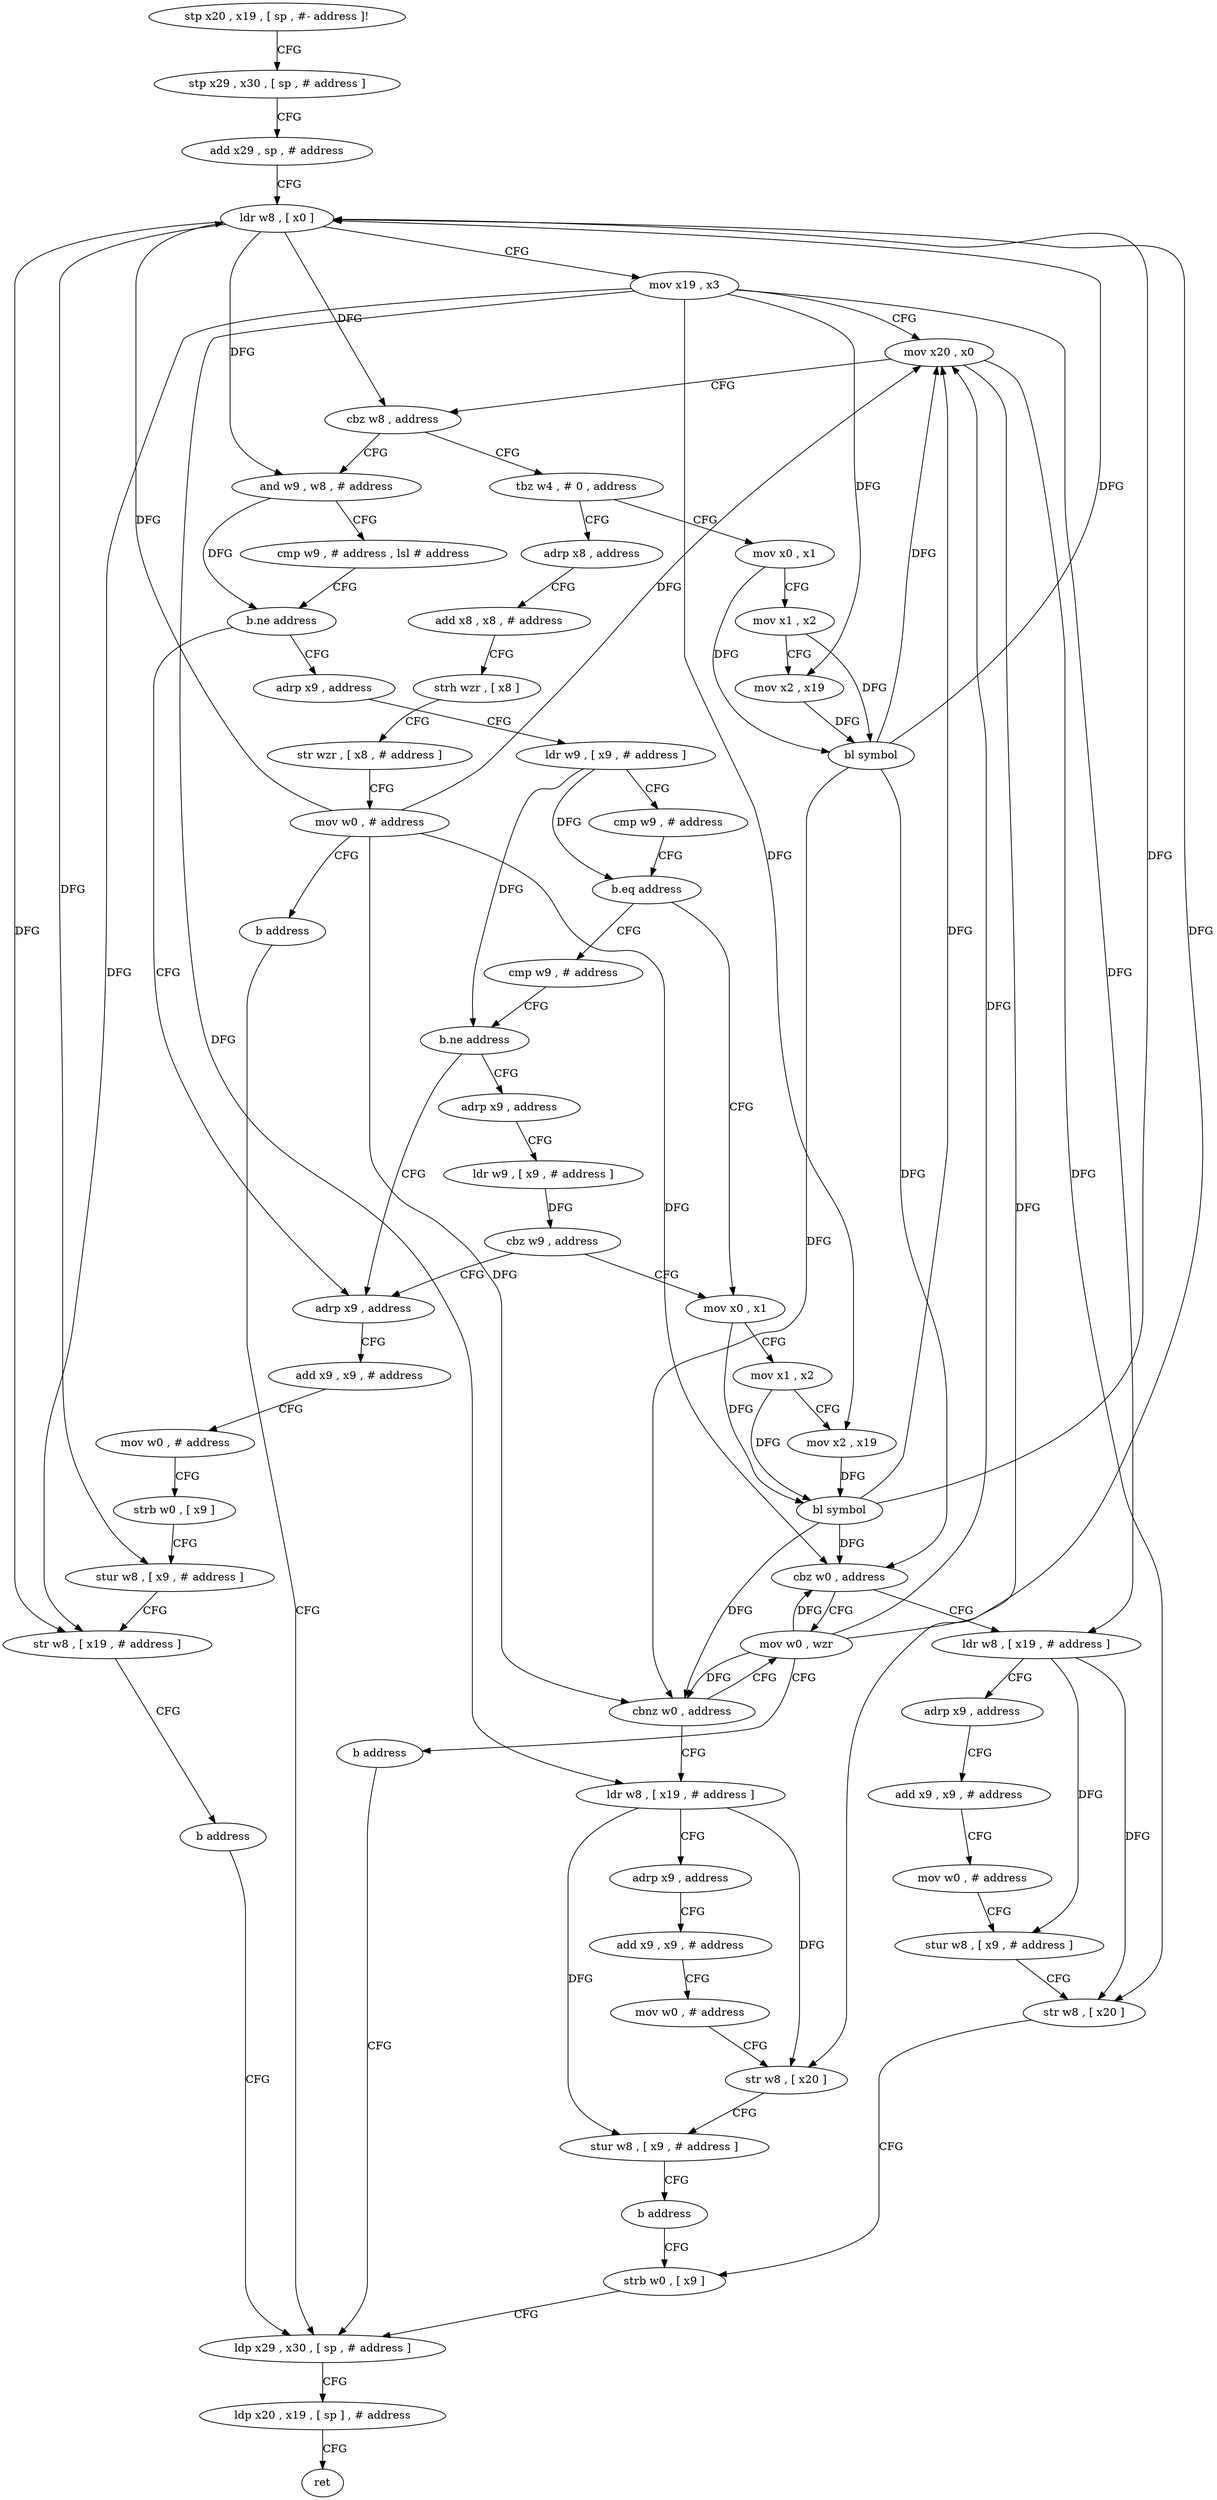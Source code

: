 digraph "func" {
"4232720" [label = "stp x20 , x19 , [ sp , #- address ]!" ]
"4232724" [label = "stp x29 , x30 , [ sp , # address ]" ]
"4232728" [label = "add x29 , sp , # address" ]
"4232732" [label = "ldr w8 , [ x0 ]" ]
"4232736" [label = "mov x19 , x3" ]
"4232740" [label = "mov x20 , x0" ]
"4232744" [label = "cbz w8 , address" ]
"4232824" [label = "tbz w4 , # 0 , address" ]
"4232748" [label = "and w9 , w8 , # address" ]
"4232852" [label = "mov x0 , x1" ]
"4232828" [label = "adrp x8 , address" ]
"4232752" [label = "cmp w9 , # address , lsl # address" ]
"4232756" [label = "b.ne address" ]
"4232796" [label = "adrp x9 , address" ]
"4232760" [label = "adrp x9 , address" ]
"4232856" [label = "mov x1 , x2" ]
"4232860" [label = "mov x2 , x19" ]
"4232864" [label = "bl symbol" ]
"4232868" [label = "cbnz w0 , address" ]
"4232920" [label = "mov w0 , wzr" ]
"4232872" [label = "ldr w8 , [ x19 , # address ]" ]
"4232832" [label = "add x8 , x8 , # address" ]
"4232836" [label = "strh wzr , [ x8 ]" ]
"4232840" [label = "str wzr , [ x8 , # address ]" ]
"4232844" [label = "mov w0 , # address" ]
"4232848" [label = "b address" ]
"4232956" [label = "ldp x29 , x30 , [ sp , # address ]" ]
"4232800" [label = "add x9 , x9 , # address" ]
"4232804" [label = "mov w0 , # address" ]
"4232808" [label = "strb w0 , [ x9 ]" ]
"4232812" [label = "stur w8 , [ x9 , # address ]" ]
"4232816" [label = "str w8 , [ x19 , # address ]" ]
"4232820" [label = "b address" ]
"4232764" [label = "ldr w9 , [ x9 , # address ]" ]
"4232768" [label = "cmp w9 , # address" ]
"4232772" [label = "b.eq address" ]
"4232900" [label = "mov x0 , x1" ]
"4232776" [label = "cmp w9 , # address" ]
"4232924" [label = "b address" ]
"4232876" [label = "adrp x9 , address" ]
"4232880" [label = "add x9 , x9 , # address" ]
"4232884" [label = "mov w0 , # address" ]
"4232888" [label = "str w8 , [ x20 ]" ]
"4232892" [label = "stur w8 , [ x9 , # address ]" ]
"4232896" [label = "b address" ]
"4232952" [label = "strb w0 , [ x9 ]" ]
"4232960" [label = "ldp x20 , x19 , [ sp ] , # address" ]
"4232964" [label = "ret" ]
"4232904" [label = "mov x1 , x2" ]
"4232908" [label = "mov x2 , x19" ]
"4232912" [label = "bl symbol" ]
"4232916" [label = "cbz w0 , address" ]
"4232928" [label = "ldr w8 , [ x19 , # address ]" ]
"4232780" [label = "b.ne address" ]
"4232784" [label = "adrp x9 , address" ]
"4232932" [label = "adrp x9 , address" ]
"4232936" [label = "add x9 , x9 , # address" ]
"4232940" [label = "mov w0 , # address" ]
"4232944" [label = "stur w8 , [ x9 , # address ]" ]
"4232948" [label = "str w8 , [ x20 ]" ]
"4232788" [label = "ldr w9 , [ x9 , # address ]" ]
"4232792" [label = "cbz w9 , address" ]
"4232720" -> "4232724" [ label = "CFG" ]
"4232724" -> "4232728" [ label = "CFG" ]
"4232728" -> "4232732" [ label = "CFG" ]
"4232732" -> "4232736" [ label = "CFG" ]
"4232732" -> "4232744" [ label = "DFG" ]
"4232732" -> "4232748" [ label = "DFG" ]
"4232732" -> "4232812" [ label = "DFG" ]
"4232732" -> "4232816" [ label = "DFG" ]
"4232736" -> "4232740" [ label = "CFG" ]
"4232736" -> "4232860" [ label = "DFG" ]
"4232736" -> "4232816" [ label = "DFG" ]
"4232736" -> "4232872" [ label = "DFG" ]
"4232736" -> "4232908" [ label = "DFG" ]
"4232736" -> "4232928" [ label = "DFG" ]
"4232740" -> "4232744" [ label = "CFG" ]
"4232740" -> "4232888" [ label = "DFG" ]
"4232740" -> "4232948" [ label = "DFG" ]
"4232744" -> "4232824" [ label = "CFG" ]
"4232744" -> "4232748" [ label = "CFG" ]
"4232824" -> "4232852" [ label = "CFG" ]
"4232824" -> "4232828" [ label = "CFG" ]
"4232748" -> "4232752" [ label = "CFG" ]
"4232748" -> "4232756" [ label = "DFG" ]
"4232852" -> "4232856" [ label = "CFG" ]
"4232852" -> "4232864" [ label = "DFG" ]
"4232828" -> "4232832" [ label = "CFG" ]
"4232752" -> "4232756" [ label = "CFG" ]
"4232756" -> "4232796" [ label = "CFG" ]
"4232756" -> "4232760" [ label = "CFG" ]
"4232796" -> "4232800" [ label = "CFG" ]
"4232760" -> "4232764" [ label = "CFG" ]
"4232856" -> "4232860" [ label = "CFG" ]
"4232856" -> "4232864" [ label = "DFG" ]
"4232860" -> "4232864" [ label = "DFG" ]
"4232864" -> "4232868" [ label = "DFG" ]
"4232864" -> "4232732" [ label = "DFG" ]
"4232864" -> "4232740" [ label = "DFG" ]
"4232864" -> "4232916" [ label = "DFG" ]
"4232868" -> "4232920" [ label = "CFG" ]
"4232868" -> "4232872" [ label = "CFG" ]
"4232920" -> "4232924" [ label = "CFG" ]
"4232920" -> "4232732" [ label = "DFG" ]
"4232920" -> "4232740" [ label = "DFG" ]
"4232920" -> "4232868" [ label = "DFG" ]
"4232920" -> "4232916" [ label = "DFG" ]
"4232872" -> "4232876" [ label = "CFG" ]
"4232872" -> "4232888" [ label = "DFG" ]
"4232872" -> "4232892" [ label = "DFG" ]
"4232832" -> "4232836" [ label = "CFG" ]
"4232836" -> "4232840" [ label = "CFG" ]
"4232840" -> "4232844" [ label = "CFG" ]
"4232844" -> "4232848" [ label = "CFG" ]
"4232844" -> "4232732" [ label = "DFG" ]
"4232844" -> "4232740" [ label = "DFG" ]
"4232844" -> "4232868" [ label = "DFG" ]
"4232844" -> "4232916" [ label = "DFG" ]
"4232848" -> "4232956" [ label = "CFG" ]
"4232956" -> "4232960" [ label = "CFG" ]
"4232800" -> "4232804" [ label = "CFG" ]
"4232804" -> "4232808" [ label = "CFG" ]
"4232808" -> "4232812" [ label = "CFG" ]
"4232812" -> "4232816" [ label = "CFG" ]
"4232816" -> "4232820" [ label = "CFG" ]
"4232820" -> "4232956" [ label = "CFG" ]
"4232764" -> "4232768" [ label = "CFG" ]
"4232764" -> "4232772" [ label = "DFG" ]
"4232764" -> "4232780" [ label = "DFG" ]
"4232768" -> "4232772" [ label = "CFG" ]
"4232772" -> "4232900" [ label = "CFG" ]
"4232772" -> "4232776" [ label = "CFG" ]
"4232900" -> "4232904" [ label = "CFG" ]
"4232900" -> "4232912" [ label = "DFG" ]
"4232776" -> "4232780" [ label = "CFG" ]
"4232924" -> "4232956" [ label = "CFG" ]
"4232876" -> "4232880" [ label = "CFG" ]
"4232880" -> "4232884" [ label = "CFG" ]
"4232884" -> "4232888" [ label = "CFG" ]
"4232888" -> "4232892" [ label = "CFG" ]
"4232892" -> "4232896" [ label = "CFG" ]
"4232896" -> "4232952" [ label = "CFG" ]
"4232952" -> "4232956" [ label = "CFG" ]
"4232960" -> "4232964" [ label = "CFG" ]
"4232904" -> "4232908" [ label = "CFG" ]
"4232904" -> "4232912" [ label = "DFG" ]
"4232908" -> "4232912" [ label = "DFG" ]
"4232912" -> "4232916" [ label = "DFG" ]
"4232912" -> "4232732" [ label = "DFG" ]
"4232912" -> "4232740" [ label = "DFG" ]
"4232912" -> "4232868" [ label = "DFG" ]
"4232916" -> "4232928" [ label = "CFG" ]
"4232916" -> "4232920" [ label = "CFG" ]
"4232928" -> "4232932" [ label = "CFG" ]
"4232928" -> "4232944" [ label = "DFG" ]
"4232928" -> "4232948" [ label = "DFG" ]
"4232780" -> "4232796" [ label = "CFG" ]
"4232780" -> "4232784" [ label = "CFG" ]
"4232784" -> "4232788" [ label = "CFG" ]
"4232932" -> "4232936" [ label = "CFG" ]
"4232936" -> "4232940" [ label = "CFG" ]
"4232940" -> "4232944" [ label = "CFG" ]
"4232944" -> "4232948" [ label = "CFG" ]
"4232948" -> "4232952" [ label = "CFG" ]
"4232788" -> "4232792" [ label = "DFG" ]
"4232792" -> "4232900" [ label = "CFG" ]
"4232792" -> "4232796" [ label = "CFG" ]
}
